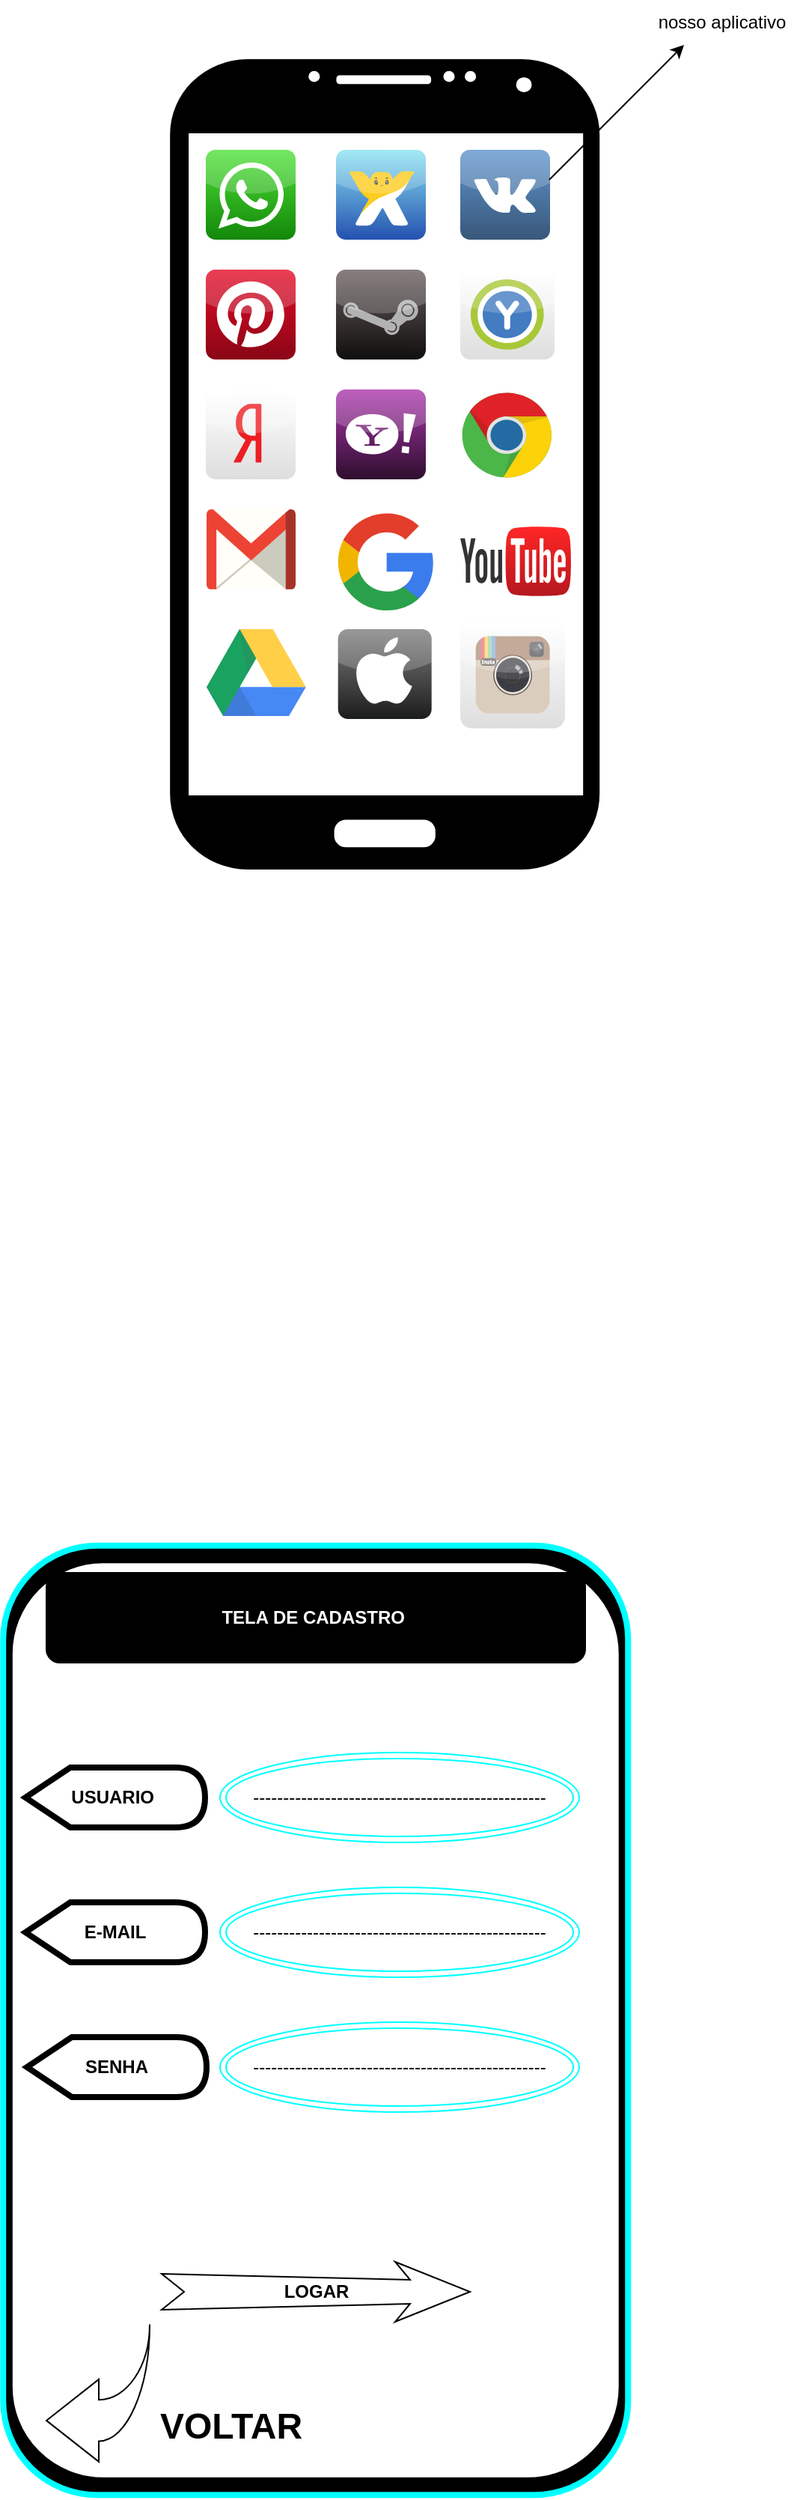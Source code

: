 <mxfile version="24.4.7" type="device">
  <diagram name="Página-1" id="unzgKUd-xdwR7_s48heh">
    <mxGraphModel dx="1434" dy="782" grid="1" gridSize="10" guides="1" tooltips="1" connect="1" arrows="1" fold="1" page="1" pageScale="1" pageWidth="827" pageHeight="1169" math="0" shadow="0">
      <root>
        <mxCell id="0" />
        <mxCell id="1" parent="0" />
        <mxCell id="dD_YcDbPmGOPW_uliaXT-16" value="" style="verticalLabelPosition=bottom;verticalAlign=top;html=1;shadow=0;dashed=0;strokeWidth=1;shape=mxgraph.android.phone2;fillColor=#000000;" vertex="1" parent="1">
          <mxGeometry x="317.1" y="110" width="286" height="540" as="geometry" />
        </mxCell>
        <mxCell id="dD_YcDbPmGOPW_uliaXT-17" value="" style="dashed=0;outlineConnect=0;html=1;align=center;labelPosition=center;verticalLabelPosition=bottom;verticalAlign=top;shape=mxgraph.webicons.whatsapp;fillColor=#4FE238;gradientColor=#138709" vertex="1" parent="1">
          <mxGeometry x="340.5" y="170" width="60" height="60" as="geometry" />
        </mxCell>
        <mxCell id="dD_YcDbPmGOPW_uliaXT-18" value="" style="dashed=0;outlineConnect=0;html=1;align=center;labelPosition=center;verticalLabelPosition=bottom;verticalAlign=top;shape=mxgraph.webicons.wix;fillColor=#8AE3F2;gradientColor=#2451B0" vertex="1" parent="1">
          <mxGeometry x="427.5" y="170" width="60" height="60" as="geometry" />
        </mxCell>
        <mxCell id="dD_YcDbPmGOPW_uliaXT-19" value="" style="dashed=0;outlineConnect=0;html=1;align=center;labelPosition=center;verticalLabelPosition=bottom;verticalAlign=top;shape=mxgraph.webicons.vkontakte;fillColor=#5F94CC;gradientColor=#39587A" vertex="1" parent="1">
          <mxGeometry x="510.5" y="170" width="60" height="60" as="geometry" />
        </mxCell>
        <mxCell id="dD_YcDbPmGOPW_uliaXT-20" value="" style="dashed=0;outlineConnect=0;html=1;align=center;labelPosition=center;verticalLabelPosition=bottom;verticalAlign=top;shape=mxgraph.webicons.pinterest;fillColor=#E50B28;gradientColor=#890616" vertex="1" parent="1">
          <mxGeometry x="340.5" y="250" width="60" height="60" as="geometry" />
        </mxCell>
        <mxCell id="dD_YcDbPmGOPW_uliaXT-21" value="" style="dashed=0;outlineConnect=0;html=1;align=center;labelPosition=center;verticalLabelPosition=bottom;verticalAlign=top;shape=mxgraph.webicons.steam;fillColor=#695D5D;gradientColor=#100E0E" vertex="1" parent="1">
          <mxGeometry x="427.5" y="250" width="60" height="60" as="geometry" />
        </mxCell>
        <mxCell id="dD_YcDbPmGOPW_uliaXT-22" value="" style="dashed=0;outlineConnect=0;html=1;align=center;labelPosition=center;verticalLabelPosition=bottom;verticalAlign=top;shape=mxgraph.webicons.yoolink;gradientColor=#DFDEDE" vertex="1" parent="1">
          <mxGeometry x="510.5" y="250" width="63" height="60" as="geometry" />
        </mxCell>
        <mxCell id="dD_YcDbPmGOPW_uliaXT-23" value="" style="dashed=0;outlineConnect=0;html=1;align=center;labelPosition=center;verticalLabelPosition=bottom;verticalAlign=top;shape=mxgraph.webicons.yandex;gradientColor=#DFDEDE" vertex="1" parent="1">
          <mxGeometry x="340.5" y="330" width="60" height="60" as="geometry" />
        </mxCell>
        <mxCell id="dD_YcDbPmGOPW_uliaXT-24" value="" style="dashed=0;outlineConnect=0;html=1;align=center;labelPosition=center;verticalLabelPosition=bottom;verticalAlign=top;shape=mxgraph.webicons.yahoo_2;fillColor=#AC37AE;gradientColor=#2E0E2D" vertex="1" parent="1">
          <mxGeometry x="427.5" y="330" width="60" height="60" as="geometry" />
        </mxCell>
        <mxCell id="dD_YcDbPmGOPW_uliaXT-26" value="" style="dashed=0;outlineConnect=0;html=1;align=center;labelPosition=center;verticalLabelPosition=bottom;verticalAlign=top;shape=mxgraph.weblogos.chrome" vertex="1" parent="1">
          <mxGeometry x="511.8" y="332.3" width="60.4" height="57.7" as="geometry" />
        </mxCell>
        <mxCell id="dD_YcDbPmGOPW_uliaXT-27" value="" style="dashed=0;outlineConnect=0;html=1;align=center;labelPosition=center;verticalLabelPosition=bottom;verticalAlign=top;shape=mxgraph.weblogos.gmail" vertex="1" parent="1">
          <mxGeometry x="341" y="410" width="59.5" height="53.4" as="geometry" />
        </mxCell>
        <mxCell id="dD_YcDbPmGOPW_uliaXT-30" value="" style="dashed=0;outlineConnect=0;html=1;align=center;labelPosition=center;verticalLabelPosition=bottom;verticalAlign=top;shape=mxgraph.weblogos.google" vertex="1" parent="1">
          <mxGeometry x="427.5" y="410" width="65.2" height="69.4" as="geometry" />
        </mxCell>
        <mxCell id="dD_YcDbPmGOPW_uliaXT-31" value="" style="dashed=0;outlineConnect=0;html=1;align=center;labelPosition=center;verticalLabelPosition=bottom;verticalAlign=top;shape=mxgraph.weblogos.youtube;fillColor=#FF2626;gradientColor=#B5171F" vertex="1" parent="1">
          <mxGeometry x="510.5" y="421.1" width="74.25" height="47.2" as="geometry" />
        </mxCell>
        <mxCell id="dD_YcDbPmGOPW_uliaXT-32" value="" style="dashed=0;outlineConnect=0;html=1;align=center;labelPosition=center;verticalLabelPosition=bottom;verticalAlign=top;shape=mxgraph.weblogos.google_drive" vertex="1" parent="1">
          <mxGeometry x="341" y="490" width="66.4" height="58" as="geometry" />
        </mxCell>
        <mxCell id="dD_YcDbPmGOPW_uliaXT-34" value="" style="dashed=0;outlineConnect=0;html=1;align=center;labelPosition=center;verticalLabelPosition=bottom;verticalAlign=top;shape=mxgraph.webicons.apple;fillColor=#807E7E;gradientColor=#1B1C1C" vertex="1" parent="1">
          <mxGeometry x="428.85" y="490" width="62.5" height="60" as="geometry" />
        </mxCell>
        <mxCell id="dD_YcDbPmGOPW_uliaXT-35" value="" style="dashed=0;outlineConnect=0;html=1;align=center;labelPosition=center;verticalLabelPosition=bottom;verticalAlign=top;shape=mxgraph.webicons.instagram;gradientColor=#DFDEDE" vertex="1" parent="1">
          <mxGeometry x="510.5" y="483.8" width="70" height="72.4" as="geometry" />
        </mxCell>
        <mxCell id="dD_YcDbPmGOPW_uliaXT-36" value="" style="endArrow=classic;html=1;rounded=0;" edge="1" parent="1">
          <mxGeometry width="50" height="50" relative="1" as="geometry">
            <mxPoint x="570" y="190" as="sourcePoint" />
            <mxPoint x="660" y="100" as="targetPoint" />
          </mxGeometry>
        </mxCell>
        <mxCell id="dD_YcDbPmGOPW_uliaXT-37" value="nosso aplicativo" style="text;html=1;align=center;verticalAlign=middle;resizable=0;points=[];autosize=1;strokeColor=none;fillColor=none;" vertex="1" parent="1">
          <mxGeometry x="630" y="70" width="110" height="30" as="geometry" />
        </mxCell>
        <mxCell id="dD_YcDbPmGOPW_uliaXT-39" value="" style="rounded=1;whiteSpace=wrap;html=1;rotation=-90;strokeColor=#00FFFF;fillColor=#000000;strokeWidth=4;movable=0;resizable=0;rotatable=0;deletable=0;editable=0;locked=1;connectable=0;" vertex="1" parent="1">
          <mxGeometry x="97" y="1210" width="633.75" height="417.5" as="geometry" />
        </mxCell>
        <mxCell id="dD_YcDbPmGOPW_uliaXT-41" value="" style="rounded=1;whiteSpace=wrap;html=1;rotation=90;movable=0;resizable=0;rotatable=0;deletable=0;editable=0;locked=1;connectable=0;" vertex="1" parent="1">
          <mxGeometry x="108.25" y="1215.78" width="611.25" height="405.94" as="geometry" />
        </mxCell>
        <mxCell id="dD_YcDbPmGOPW_uliaXT-45" value="&lt;font color=&quot;#ffffff&quot;&gt;&lt;b&gt;TELA DE CADASTRO&amp;nbsp;&lt;/b&gt;&lt;/font&gt;" style="rounded=1;whiteSpace=wrap;html=1;fillColor=#000000;" vertex="1" parent="1">
          <mxGeometry x="234" y="1120" width="360" height="60" as="geometry" />
        </mxCell>
        <mxCell id="dD_YcDbPmGOPW_uliaXT-49" value="&lt;b&gt;USUARIO&amp;nbsp;&lt;/b&gt;" style="shape=display;whiteSpace=wrap;html=1;strokeWidth=4;" vertex="1" parent="1">
          <mxGeometry x="220" y="1250" width="120" height="40" as="geometry" />
        </mxCell>
        <mxCell id="dD_YcDbPmGOPW_uliaXT-50" value="&lt;b&gt;E-MAIL&lt;/b&gt;" style="shape=display;whiteSpace=wrap;html=1;strokeWidth=4;" vertex="1" parent="1">
          <mxGeometry x="220" y="1340" width="120" height="40" as="geometry" />
        </mxCell>
        <mxCell id="dD_YcDbPmGOPW_uliaXT-51" value="-------------------------------------------------" style="ellipse;shape=doubleEllipse;whiteSpace=wrap;html=1;strokeColor=#00FFFF;" vertex="1" parent="1">
          <mxGeometry x="350" y="1240" width="240" height="60" as="geometry" />
        </mxCell>
        <mxCell id="dD_YcDbPmGOPW_uliaXT-52" value="-------------------------------------------------" style="ellipse;shape=doubleEllipse;whiteSpace=wrap;html=1;strokeColor=#00FFFF;" vertex="1" parent="1">
          <mxGeometry x="350" y="1330" width="240" height="60" as="geometry" />
        </mxCell>
        <mxCell id="dD_YcDbPmGOPW_uliaXT-55" value="&lt;b&gt;LOGAR&lt;/b&gt;" style="html=1;shadow=0;dashed=0;align=center;verticalAlign=middle;shape=mxgraph.arrows2.stylisedArrow;dy=0.6;dx=40;notch=15;feather=0.4;" vertex="1" parent="1">
          <mxGeometry x="311" y="1580" width="206" height="40" as="geometry" />
        </mxCell>
        <mxCell id="dD_YcDbPmGOPW_uliaXT-56" value="&lt;b&gt;SENHA&lt;/b&gt;" style="shape=display;whiteSpace=wrap;html=1;strokeWidth=4;" vertex="1" parent="1">
          <mxGeometry x="221" y="1430" width="120" height="40" as="geometry" />
        </mxCell>
        <mxCell id="dD_YcDbPmGOPW_uliaXT-57" value="-------------------------------------------------" style="ellipse;shape=doubleEllipse;whiteSpace=wrap;html=1;strokeColor=#00FFFF;" vertex="1" parent="1">
          <mxGeometry x="350" y="1420" width="240" height="60" as="geometry" />
        </mxCell>
        <mxCell id="dD_YcDbPmGOPW_uliaXT-59" value="" style="html=1;shadow=0;dashed=0;align=center;verticalAlign=middle;shape=mxgraph.arrows2.jumpInArrow;dy=13.78;dx=35;arrowHead=55;rotation=-180;" vertex="1" parent="1">
          <mxGeometry x="234" y="1621.72" width="69" height="91.72" as="geometry" />
        </mxCell>
        <mxCell id="dD_YcDbPmGOPW_uliaXT-60" value="VOLTAR" style="text;strokeColor=none;fillColor=none;html=1;fontSize=24;fontStyle=1;verticalAlign=middle;align=center;" vertex="1" parent="1">
          <mxGeometry x="307.4" y="1670" width="100" height="40" as="geometry" />
        </mxCell>
      </root>
    </mxGraphModel>
  </diagram>
</mxfile>
